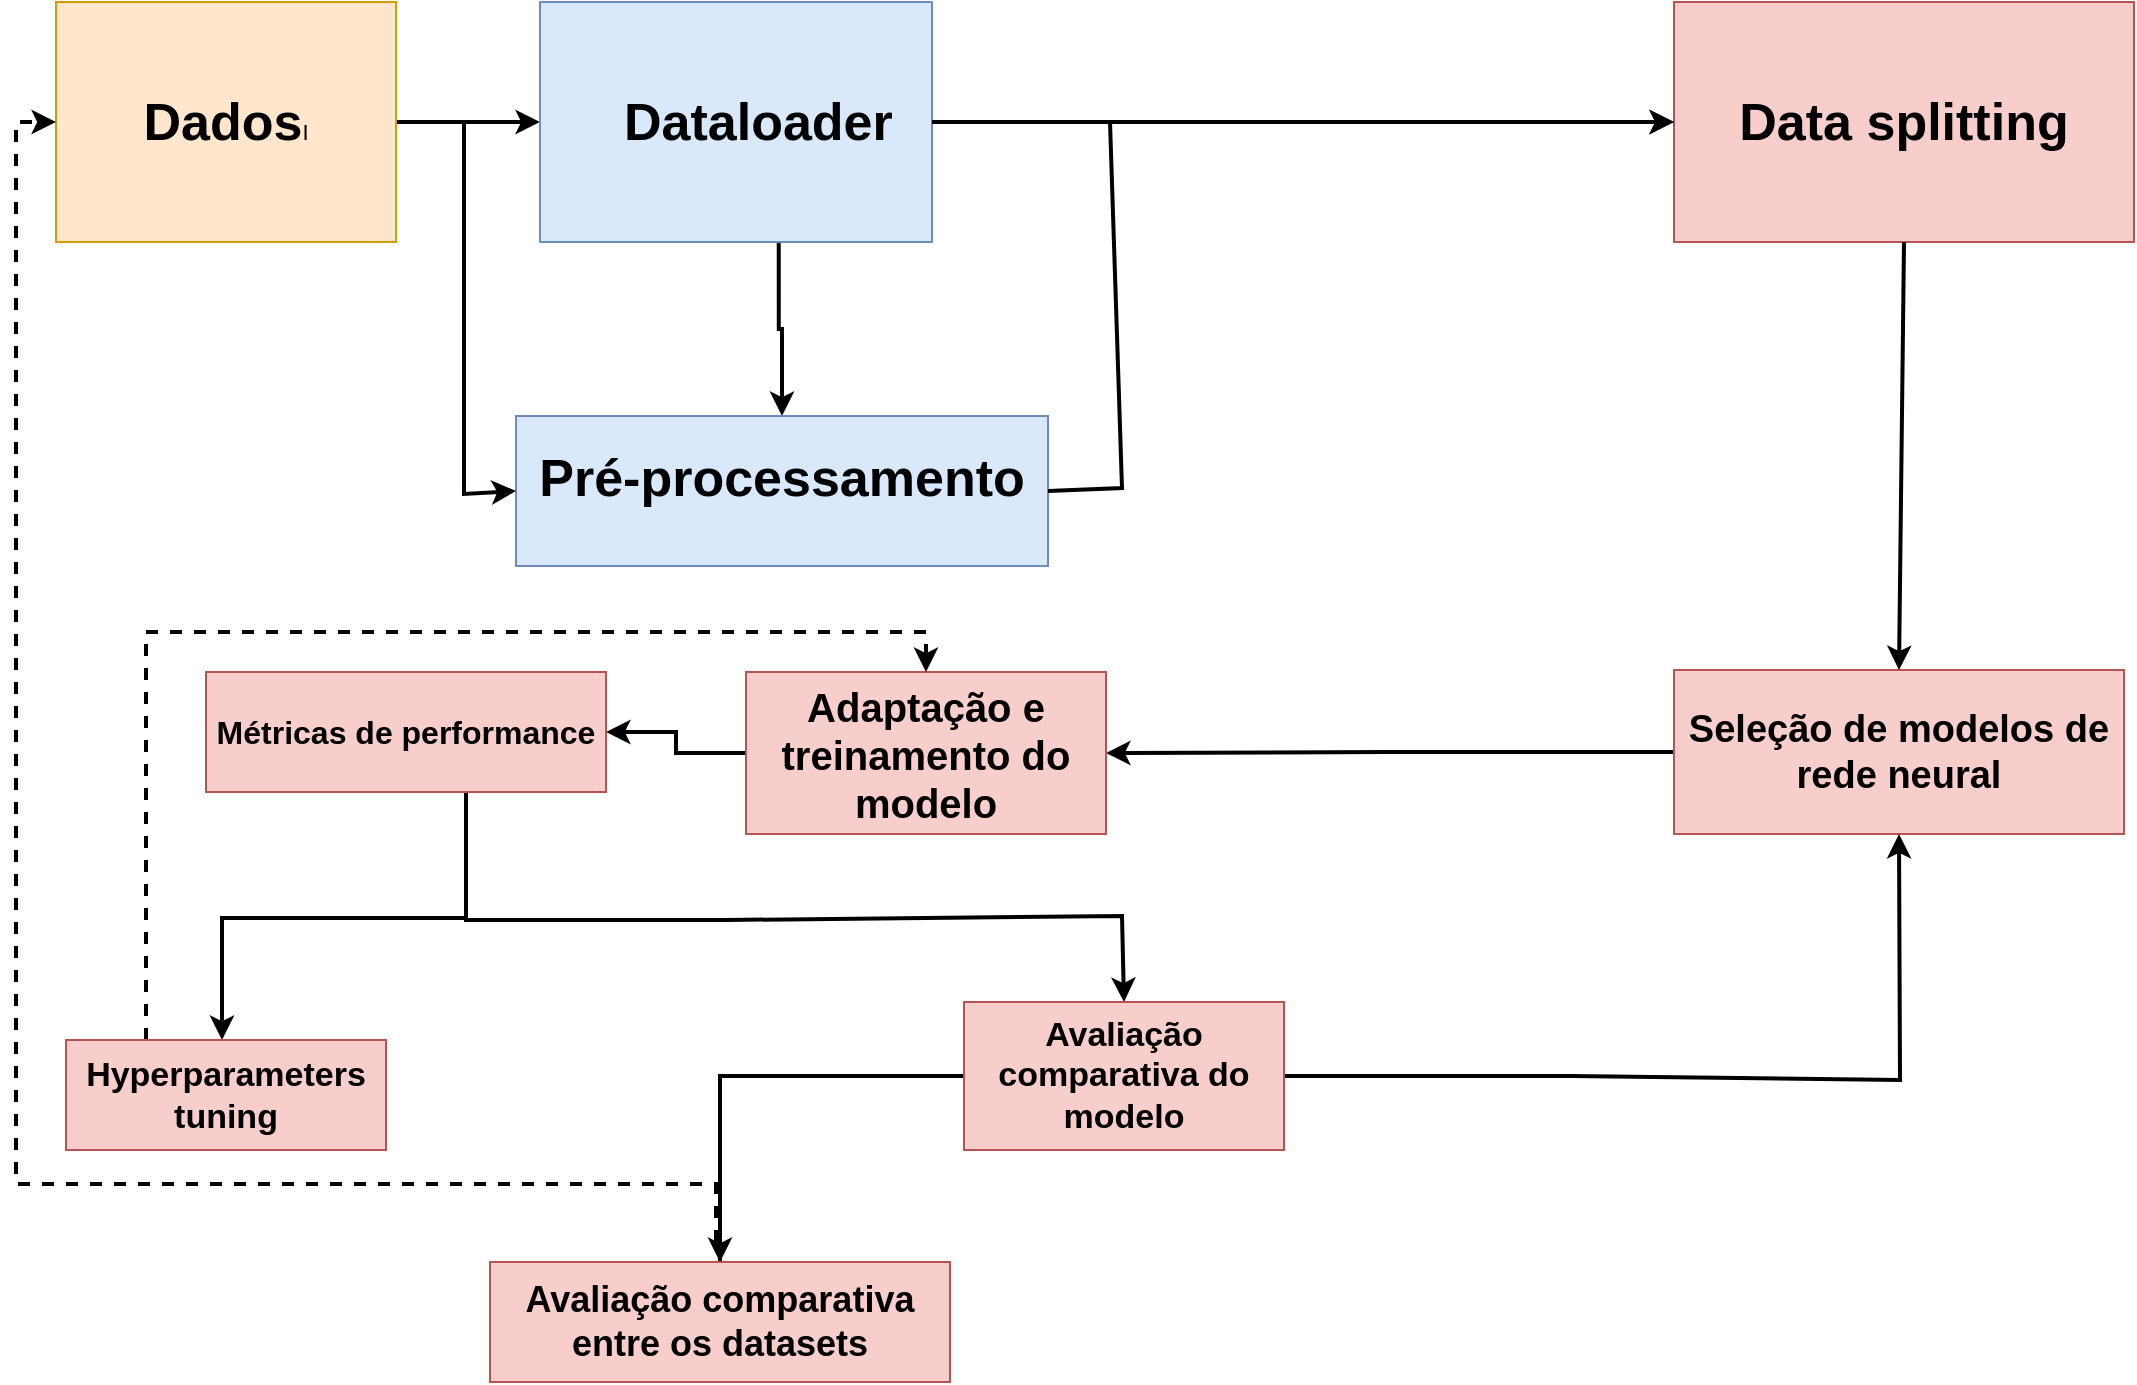 <mxfile version="21.5.0" type="github">
  <diagram name="Página-1" id="yYiiNmJXjO0RxLC58obF">
    <mxGraphModel dx="1050" dy="589" grid="0" gridSize="10" guides="1" tooltips="1" connect="1" arrows="1" fold="1" page="1" pageScale="1" pageWidth="1169" pageHeight="827" math="0" shadow="0">
      <root>
        <mxCell id="0" />
        <mxCell id="1" parent="0" />
        <mxCell id="jfAnCyKQQtdZV2QD3Zit-24" value="" style="edgeStyle=orthogonalEdgeStyle;rounded=0;orthogonalLoop=1;jettySize=auto;html=1;strokeWidth=2;" parent="1" source="KWH6BuMS6M0-6m1gaXWI-1" target="7NW9VpO9RizApT1En_R0-1" edge="1">
          <mxGeometry relative="1" as="geometry" />
        </mxCell>
        <mxCell id="KWH6BuMS6M0-6m1gaXWI-1" value="&lt;b&gt;&lt;font style=&quot;font-size: 26px;&quot;&gt;Dados&lt;/font&gt;&lt;/b&gt;&lt;span style=&quot;background-color: initial; font-size: 11px; text-align: left;&quot;&gt;I&lt;/span&gt;&lt;b&gt;&lt;br&gt;&lt;/b&gt;" style="rounded=0;whiteSpace=wrap;html=1;fontFamily=Helvetica;fillColor=#ffe6cc;strokeColor=#d79b00;" parent="1" vertex="1">
          <mxGeometry x="40" width="170" height="120" as="geometry" />
        </mxCell>
        <mxCell id="79OuwAxmggKIxa-oEmhA-5" value="" style="edgeStyle=orthogonalEdgeStyle;rounded=0;orthogonalLoop=1;jettySize=auto;html=1;exitX=0.609;exitY=0.986;exitDx=0;exitDy=0;exitPerimeter=0;strokeWidth=2;" parent="1" source="7NW9VpO9RizApT1En_R0-1" target="jfAnCyKQQtdZV2QD3Zit-1" edge="1">
          <mxGeometry relative="1" as="geometry" />
        </mxCell>
        <mxCell id="7NW9VpO9RizApT1En_R0-1" value="&lt;blockquote style=&quot;margin: 0 0 0 40px; border: none; padding: 0px;&quot;&gt;&lt;b style=&quot;&quot;&gt;&lt;font style=&quot;font-size: 26px;&quot;&gt;Dataloader&lt;/font&gt;&lt;/b&gt;&lt;/blockquote&gt;&lt;blockquote style=&quot;margin: 0 0 0 40px; border: none; padding: 0px;&quot;&gt;&lt;/blockquote&gt;" style="rounded=0;whiteSpace=wrap;html=1;align=left;fontFamily=Helvetica;fillColor=#dae8fc;strokeColor=#6c8ebf;" parent="1" vertex="1">
          <mxGeometry x="282" width="196" height="120" as="geometry" />
        </mxCell>
        <mxCell id="7NW9VpO9RizApT1En_R0-2" value="&lt;b&gt;&lt;font style=&quot;font-size: 26px;&quot;&gt;Data splitting&lt;/font&gt;&lt;br&gt;&lt;/b&gt;" style="rounded=0;whiteSpace=wrap;html=1;fontFamily=Helvetica;fillColor=#f8cecc;strokeColor=#b85450;" parent="1" vertex="1">
          <mxGeometry x="849" width="230" height="120" as="geometry" />
        </mxCell>
        <mxCell id="jfAnCyKQQtdZV2QD3Zit-1" value="&lt;div style=&quot;font-size: 26px;&quot;&gt;&lt;span style=&quot;background-color: initial;&quot;&gt;&lt;b style=&quot;&quot;&gt;&lt;font style=&quot;font-size: 26px;&quot;&gt;Pré-processamento&lt;/font&gt;&lt;/b&gt;&lt;/span&gt;&lt;/div&gt;&lt;div style=&quot;text-align: left;&quot;&gt;&lt;br&gt;&lt;/div&gt;" style="rounded=0;whiteSpace=wrap;html=1;fontFamily=Helvetica;fillColor=#dae8fc;strokeColor=#6c8ebf;" parent="1" vertex="1">
          <mxGeometry x="270" y="207" width="266" height="75" as="geometry" />
        </mxCell>
        <mxCell id="jfAnCyKQQtdZV2QD3Zit-21" value="" style="edgeStyle=orthogonalEdgeStyle;rounded=0;orthogonalLoop=1;jettySize=auto;html=1;fontFamily=Helvetica;strokeWidth=2;" parent="1" source="7NW9VpO9RizApT1En_R0-4" target="7NW9VpO9RizApT1En_R0-8" edge="1">
          <mxGeometry relative="1" as="geometry" />
        </mxCell>
        <mxCell id="7NW9VpO9RizApT1En_R0-4" value="&lt;font style=&quot;&quot;&gt;&lt;b style=&quot;&quot;&gt;&lt;font style=&quot;font-size: 19px;&quot;&gt;Seleção de modelos de rede neural&lt;/font&gt;&lt;/b&gt;&lt;br&gt;&lt;/font&gt;" style="rounded=0;whiteSpace=wrap;html=1;fontFamily=Helvetica;fillColor=#f8cecc;strokeColor=#b85450;" parent="1" vertex="1">
          <mxGeometry x="849" y="334" width="225" height="82" as="geometry" />
        </mxCell>
        <mxCell id="7NW9VpO9RizApT1En_R0-6" value="" style="endArrow=classic;html=1;rounded=0;fontFamily=Helvetica;entryX=0;entryY=0.5;entryDx=0;entryDy=0;strokeWidth=2;" parent="1" target="jfAnCyKQQtdZV2QD3Zit-1" edge="1">
          <mxGeometry width="50" height="50" relative="1" as="geometry">
            <mxPoint x="244" y="60" as="sourcePoint" />
            <mxPoint x="400" y="70" as="targetPoint" />
            <Array as="points">
              <mxPoint x="244" y="209" />
              <mxPoint x="244" y="246" />
            </Array>
          </mxGeometry>
        </mxCell>
        <mxCell id="jfAnCyKQQtdZV2QD3Zit-18" value="" style="edgeStyle=orthogonalEdgeStyle;rounded=0;orthogonalLoop=1;jettySize=auto;html=1;fontFamily=Helvetica;strokeWidth=2;" parent="1" source="7NW9VpO9RizApT1En_R0-8" target="7NW9VpO9RizApT1En_R0-12" edge="1">
          <mxGeometry relative="1" as="geometry" />
        </mxCell>
        <mxCell id="7NW9VpO9RizApT1En_R0-8" value="&lt;b&gt;&lt;font style=&quot;font-size: 20px;&quot;&gt;Adaptação e treinamento do modelo&lt;/font&gt;&lt;br&gt;&lt;/b&gt;" style="rounded=0;whiteSpace=wrap;html=1;fontFamily=Helvetica;fillColor=#f8cecc;strokeColor=#b85450;" parent="1" vertex="1">
          <mxGeometry x="385" y="335" width="180" height="81" as="geometry" />
        </mxCell>
        <mxCell id="jfAnCyKQQtdZV2QD3Zit-12" value="" style="edgeStyle=orthogonalEdgeStyle;rounded=0;orthogonalLoop=1;jettySize=auto;html=1;fontFamily=Helvetica;strokeWidth=2;" parent="1" source="7NW9VpO9RizApT1En_R0-12" target="jfAnCyKQQtdZV2QD3Zit-9" edge="1">
          <mxGeometry relative="1" as="geometry">
            <Array as="points">
              <mxPoint x="245" y="458" />
              <mxPoint x="123" y="458" />
            </Array>
          </mxGeometry>
        </mxCell>
        <mxCell id="7NW9VpO9RizApT1En_R0-12" value="&lt;b&gt;&lt;font style=&quot;font-size: 16px;&quot;&gt;Métricas de performance&lt;/font&gt;&lt;br&gt;&lt;/b&gt;" style="rounded=0;whiteSpace=wrap;html=1;fontFamily=Helvetica;fillColor=#f8cecc;strokeColor=#b85450;" parent="1" vertex="1">
          <mxGeometry x="115" y="335" width="200" height="60" as="geometry" />
        </mxCell>
        <mxCell id="EwQbYWL4RNd9TFPptIwR-4" style="edgeStyle=orthogonalEdgeStyle;rounded=0;orthogonalLoop=1;jettySize=auto;html=1;exitX=0.25;exitY=0;exitDx=0;exitDy=0;entryX=0.5;entryY=0;entryDx=0;entryDy=0;strokeWidth=2;dashed=1;" parent="1" source="jfAnCyKQQtdZV2QD3Zit-9" target="7NW9VpO9RizApT1En_R0-8" edge="1">
          <mxGeometry relative="1" as="geometry">
            <mxPoint x="85" y="355" as="targetPoint" />
            <Array as="points">
              <mxPoint x="85" y="315" />
              <mxPoint x="475" y="315" />
            </Array>
          </mxGeometry>
        </mxCell>
        <mxCell id="jfAnCyKQQtdZV2QD3Zit-9" value="&lt;b&gt;&lt;font style=&quot;font-size: 17px;&quot;&gt;Hyperparameters tuning&lt;/font&gt;&lt;/b&gt;" style="rounded=0;whiteSpace=wrap;html=1;fontFamily=Helvetica;fillColor=#f8cecc;strokeColor=#b85450;" parent="1" vertex="1">
          <mxGeometry x="45" y="519" width="160" height="55" as="geometry" />
        </mxCell>
        <mxCell id="7NW9VpO9RizApT1En_R0-19" value="" style="endArrow=classic;html=1;rounded=0;entryX=0.5;entryY=0;entryDx=0;entryDy=0;fontFamily=Helvetica;strokeWidth=2;" parent="1" target="jfAnCyKQQtdZV2QD3Zit-11" edge="1">
          <mxGeometry width="50" height="50" relative="1" as="geometry">
            <mxPoint x="244" y="459" as="sourcePoint" />
            <mxPoint x="475" y="505" as="targetPoint" />
            <Array as="points">
              <mxPoint x="248" y="459" />
              <mxPoint x="375" y="459" />
              <mxPoint x="573" y="457" />
            </Array>
          </mxGeometry>
        </mxCell>
        <mxCell id="jfAnCyKQQtdZV2QD3Zit-13" value="" style="endArrow=classic;html=1;rounded=0;exitX=1;exitY=0.5;exitDx=0;exitDy=0;entryX=0.5;entryY=1;entryDx=0;entryDy=0;fontFamily=Helvetica;strokeWidth=2;" parent="1" source="jfAnCyKQQtdZV2QD3Zit-11" target="7NW9VpO9RizApT1En_R0-4" edge="1">
          <mxGeometry width="50" height="50" relative="1" as="geometry">
            <mxPoint x="686" y="560" as="sourcePoint" />
            <mxPoint x="993.5" y="439" as="targetPoint" />
            <Array as="points">
              <mxPoint x="797" y="537" />
              <mxPoint x="962" y="539" />
            </Array>
          </mxGeometry>
        </mxCell>
        <mxCell id="EwQbYWL4RNd9TFPptIwR-7" value="" style="edgeStyle=orthogonalEdgeStyle;rounded=0;orthogonalLoop=1;jettySize=auto;html=1;strokeWidth=2;" parent="1" source="jfAnCyKQQtdZV2QD3Zit-11" target="EwQbYWL4RNd9TFPptIwR-5" edge="1">
          <mxGeometry relative="1" as="geometry" />
        </mxCell>
        <mxCell id="jfAnCyKQQtdZV2QD3Zit-11" value="&lt;b&gt;&lt;font style=&quot;font-size: 17px;&quot;&gt;Avaliação comparativa do modelo&lt;/font&gt;&lt;br&gt;&lt;/b&gt;" style="rounded=0;whiteSpace=wrap;html=1;fontFamily=Helvetica;fillColor=#f8cecc;strokeColor=#b85450;" parent="1" vertex="1">
          <mxGeometry x="494" y="500" width="160" height="74" as="geometry" />
        </mxCell>
        <mxCell id="EwQbYWL4RNd9TFPptIwR-16" style="edgeStyle=orthogonalEdgeStyle;rounded=0;orthogonalLoop=1;jettySize=auto;html=1;entryX=0;entryY=0.5;entryDx=0;entryDy=0;strokeWidth=2;dashed=1;exitX=0.5;exitY=0;exitDx=0;exitDy=0;" parent="1" source="EwQbYWL4RNd9TFPptIwR-5" target="KWH6BuMS6M0-6m1gaXWI-1" edge="1">
          <mxGeometry relative="1" as="geometry">
            <mxPoint x="20" y="510" as="targetPoint" />
            <Array as="points">
              <mxPoint x="372" y="623" />
              <mxPoint x="370" y="623" />
              <mxPoint x="370" y="591" />
              <mxPoint x="20" y="591" />
              <mxPoint x="20" y="60" />
            </Array>
          </mxGeometry>
        </mxCell>
        <mxCell id="EwQbYWL4RNd9TFPptIwR-5" value="&lt;font style=&quot;&quot;&gt;&lt;b style=&quot;&quot;&gt;&lt;font style=&quot;&quot;&gt;&lt;font style=&quot;font-size: 18px;&quot;&gt;Avaliação comparativa entre os datasets&lt;/font&gt;&lt;br&gt;&lt;/font&gt;&lt;/b&gt;&lt;/font&gt;" style="rounded=0;whiteSpace=wrap;html=1;fontFamily=Helvetica;fillColor=#f8cecc;strokeColor=#b85450;" parent="1" vertex="1">
          <mxGeometry x="257" y="630" width="230" height="60" as="geometry" />
        </mxCell>
        <mxCell id="79OuwAxmggKIxa-oEmhA-19" value="" style="endArrow=classic;html=1;rounded=0;strokeWidth=2;exitX=0.5;exitY=1;exitDx=0;exitDy=0;entryX=0.5;entryY=0;entryDx=0;entryDy=0;" parent="1" source="7NW9VpO9RizApT1En_R0-2" target="7NW9VpO9RizApT1En_R0-4" edge="1">
          <mxGeometry width="50" height="50" relative="1" as="geometry">
            <mxPoint x="579" y="364" as="sourcePoint" />
            <mxPoint x="629" y="314" as="targetPoint" />
          </mxGeometry>
        </mxCell>
        <mxCell id="ceVnhoytCDZQR9_K8rGN-1" value="" style="edgeStyle=orthogonalEdgeStyle;rounded=0;orthogonalLoop=1;jettySize=auto;html=1;strokeWidth=2;entryX=0;entryY=0.5;entryDx=0;entryDy=0;exitX=1;exitY=0.5;exitDx=0;exitDy=0;" parent="1" source="7NW9VpO9RizApT1En_R0-1" target="7NW9VpO9RizApT1En_R0-2" edge="1">
          <mxGeometry relative="1" as="geometry">
            <mxPoint x="496" y="51" as="sourcePoint" />
            <mxPoint x="292" y="70" as="targetPoint" />
          </mxGeometry>
        </mxCell>
        <mxCell id="ceVnhoytCDZQR9_K8rGN-2" value="" style="endArrow=classic;html=1;rounded=0;fontFamily=Helvetica;entryX=0;entryY=0.5;entryDx=0;entryDy=0;strokeWidth=2;exitX=1;exitY=0.5;exitDx=0;exitDy=0;" parent="1" source="jfAnCyKQQtdZV2QD3Zit-1" target="7NW9VpO9RizApT1En_R0-2" edge="1">
          <mxGeometry width="50" height="50" relative="1" as="geometry">
            <mxPoint x="254" y="70" as="sourcePoint" />
            <mxPoint x="297" y="219" as="targetPoint" />
            <Array as="points">
              <mxPoint x="573" y="243" />
              <mxPoint x="567" y="60" />
            </Array>
          </mxGeometry>
        </mxCell>
      </root>
    </mxGraphModel>
  </diagram>
</mxfile>

